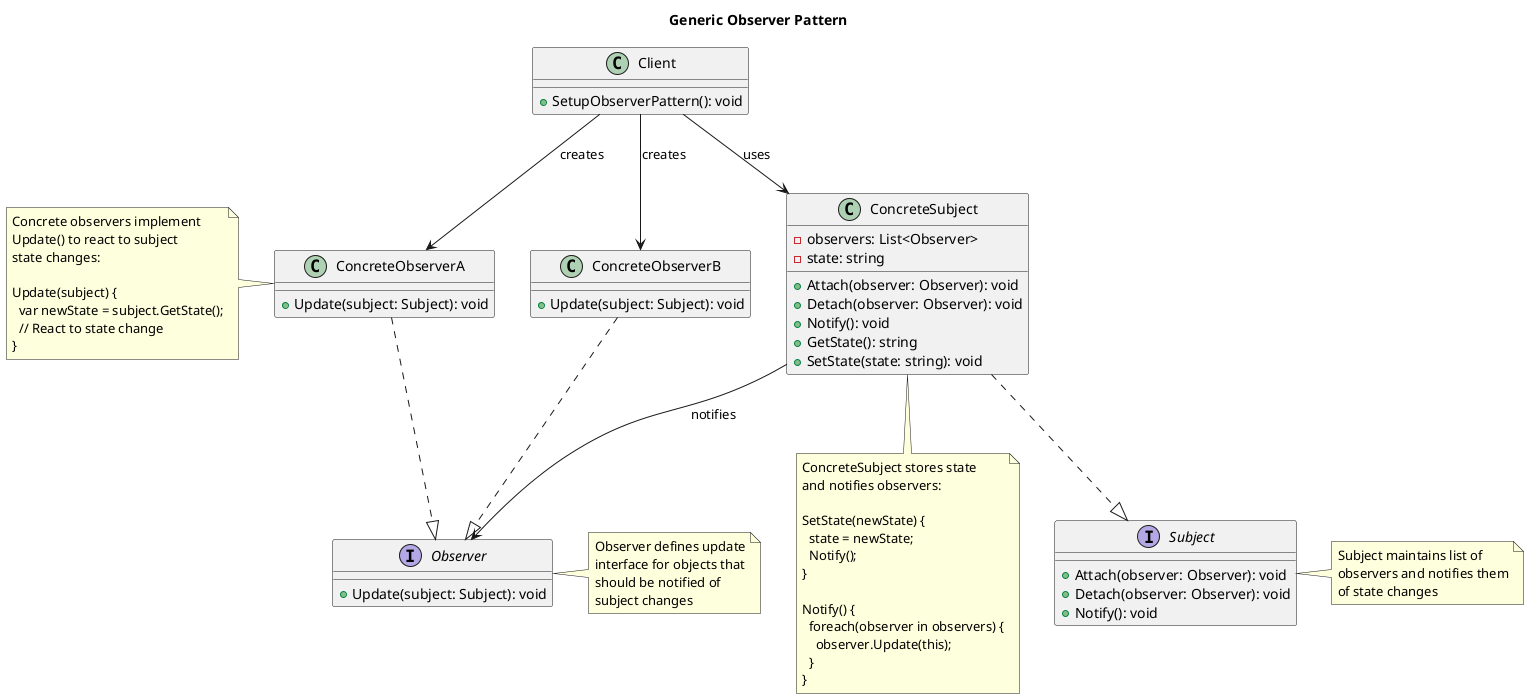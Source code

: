 @startuml Generic_Observer_Pattern

title Generic Observer Pattern

interface Subject {
    +Attach(observer: Observer): void
    +Detach(observer: Observer): void
    +Notify(): void
}

interface Observer {
    +Update(subject: Subject): void
}

class ConcreteSubject {
    -observers: List<Observer>
    -state: string
    +Attach(observer: Observer): void
    +Detach(observer: Observer): void
    +Notify(): void
    +GetState(): string
    +SetState(state: string): void
}

class ConcreteObserverA {
    +Update(subject: Subject): void
}

class ConcreteObserverB {
    +Update(subject: Subject): void
}

class Client {
    +SetupObserverPattern(): void
}

ConcreteSubject ..|> Subject
ConcreteObserverA ..|> Observer
ConcreteObserverB ..|> Observer
ConcreteSubject --> Observer : notifies
Client --> ConcreteSubject : uses
Client --> ConcreteObserverA : creates
Client --> ConcreteObserverB : creates

note right of Subject
  Subject maintains list of
  observers and notifies them
  of state changes
end note

note bottom of ConcreteSubject
  ConcreteSubject stores state
  and notifies observers:
  
  SetState(newState) {
    state = newState;
    Notify();
  }
  
  Notify() {
    foreach(observer in observers) {
      observer.Update(this);
    }
  }
end note

note right of Observer
  Observer defines update
  interface for objects that
  should be notified of
  subject changes
end note

note left of ConcreteObserverA
  Concrete observers implement
  Update() to react to subject
  state changes:
  
  Update(subject) {
    var newState = subject.GetState();
    // React to state change
  }
end note

@enduml
